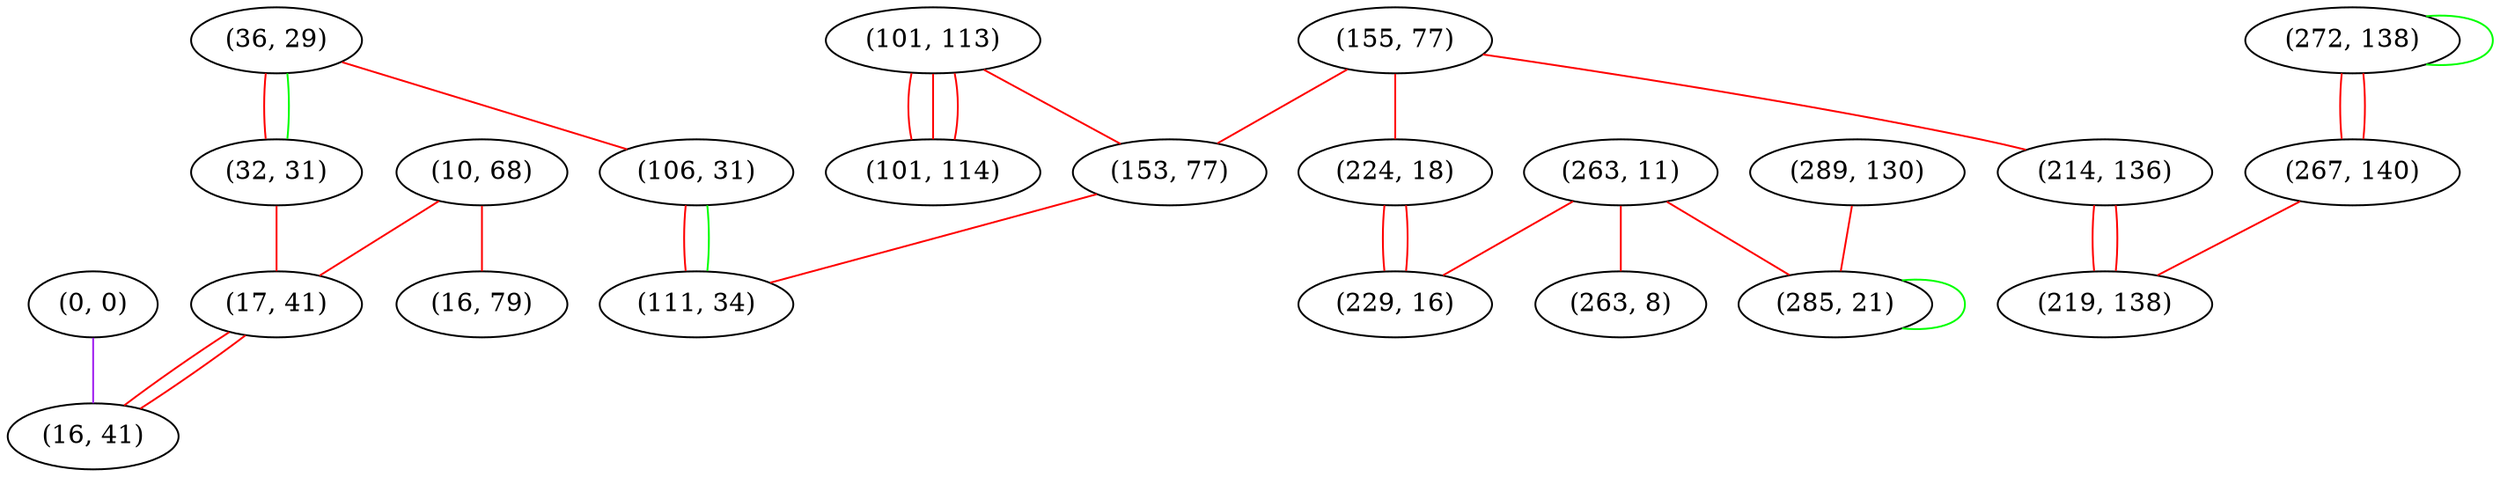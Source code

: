 graph "" {
"(36, 29)";
"(10, 68)";
"(101, 113)";
"(155, 77)";
"(32, 31)";
"(263, 11)";
"(106, 31)";
"(272, 138)";
"(224, 18)";
"(153, 77)";
"(214, 136)";
"(289, 130)";
"(0, 0)";
"(17, 41)";
"(229, 16)";
"(285, 21)";
"(267, 140)";
"(111, 34)";
"(16, 41)";
"(101, 114)";
"(219, 138)";
"(16, 79)";
"(263, 8)";
"(36, 29)" -- "(106, 31)"  [color=red, key=0, weight=1];
"(36, 29)" -- "(32, 31)"  [color=red, key=0, weight=1];
"(36, 29)" -- "(32, 31)"  [color=green, key=1, weight=2];
"(10, 68)" -- "(17, 41)"  [color=red, key=0, weight=1];
"(10, 68)" -- "(16, 79)"  [color=red, key=0, weight=1];
"(101, 113)" -- "(153, 77)"  [color=red, key=0, weight=1];
"(101, 113)" -- "(101, 114)"  [color=red, key=0, weight=1];
"(101, 113)" -- "(101, 114)"  [color=red, key=1, weight=1];
"(101, 113)" -- "(101, 114)"  [color=red, key=2, weight=1];
"(155, 77)" -- "(153, 77)"  [color=red, key=0, weight=1];
"(155, 77)" -- "(214, 136)"  [color=red, key=0, weight=1];
"(155, 77)" -- "(224, 18)"  [color=red, key=0, weight=1];
"(32, 31)" -- "(17, 41)"  [color=red, key=0, weight=1];
"(263, 11)" -- "(263, 8)"  [color=red, key=0, weight=1];
"(263, 11)" -- "(285, 21)"  [color=red, key=0, weight=1];
"(263, 11)" -- "(229, 16)"  [color=red, key=0, weight=1];
"(106, 31)" -- "(111, 34)"  [color=red, key=0, weight=1];
"(106, 31)" -- "(111, 34)"  [color=green, key=1, weight=2];
"(272, 138)" -- "(267, 140)"  [color=red, key=0, weight=1];
"(272, 138)" -- "(267, 140)"  [color=red, key=1, weight=1];
"(272, 138)" -- "(272, 138)"  [color=green, key=0, weight=2];
"(224, 18)" -- "(229, 16)"  [color=red, key=0, weight=1];
"(224, 18)" -- "(229, 16)"  [color=red, key=1, weight=1];
"(153, 77)" -- "(111, 34)"  [color=red, key=0, weight=1];
"(214, 136)" -- "(219, 138)"  [color=red, key=0, weight=1];
"(214, 136)" -- "(219, 138)"  [color=red, key=1, weight=1];
"(289, 130)" -- "(285, 21)"  [color=red, key=0, weight=1];
"(0, 0)" -- "(16, 41)"  [color=purple, key=0, weight=4];
"(17, 41)" -- "(16, 41)"  [color=red, key=0, weight=1];
"(17, 41)" -- "(16, 41)"  [color=red, key=1, weight=1];
"(285, 21)" -- "(285, 21)"  [color=green, key=0, weight=2];
"(267, 140)" -- "(219, 138)"  [color=red, key=0, weight=1];
}
